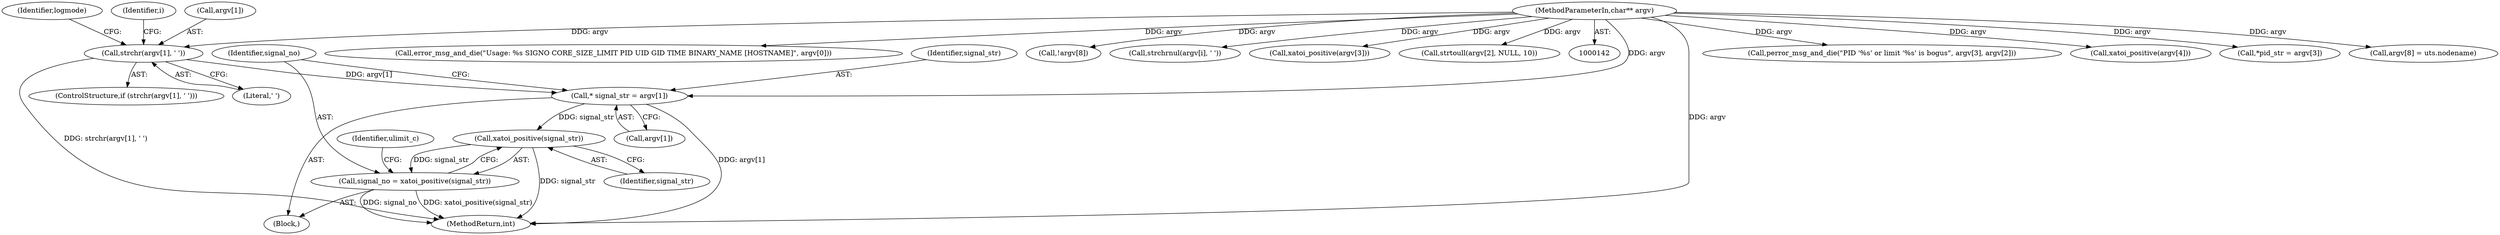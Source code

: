 digraph "0_abrt_4f2c1ddd3e3b81d2d5146b883115371f1cada9f9@pointer" {
"1000265" [label="(Call,xatoi_positive(signal_str))"];
"1000257" [label="(Call,* signal_str = argv[1])"];
"1000177" [label="(Call,strchr(argv[1], ' '))"];
"1000144" [label="(MethodParameterIn,char** argv)"];
"1000263" [label="(Call,signal_no = xatoi_positive(signal_str))"];
"1000204" [label="(Identifier,logmode)"];
"1000258" [label="(Identifier,signal_str)"];
"1000177" [label="(Call,strchr(argv[1], ' '))"];
"1000265" [label="(Call,xatoi_positive(signal_str))"];
"1000321" [label="(Call,perror_msg_and_die(\"PID '%s' or limit '%s' is bogus\", argv[3], argv[2]))"];
"1000310" [label="(Call,xatoi_positive(argv[4]))"];
"1000186" [label="(Identifier,i)"];
"1000295" [label="(Call,*pid_str = argv[3])"];
"1000264" [label="(Identifier,signal_no)"];
"1000354" [label="(Call,argv[8] = uts.nodename)"];
"1000257" [label="(Call,* signal_str = argv[1])"];
"1000269" [label="(Identifier,ulimit_c)"];
"1000266" [label="(Identifier,signal_str)"];
"1000145" [label="(Block,)"];
"1000171" [label="(Call,error_msg_and_die(\"Usage: %s SIGNO CORE_SIZE_LIMIT PID UID GID TIME BINARY_NAME [HOSTNAME]\", argv[0]))"];
"1000178" [label="(Call,argv[1])"];
"1000144" [label="(MethodParameterIn,char** argv)"];
"1000259" [label="(Call,argv[1])"];
"1001171" [label="(MethodReturn,int)"];
"1000176" [label="(ControlStructure,if (strchr(argv[1], ' ')))"];
"1000346" [label="(Call,!argv[8])"];
"1000196" [label="(Call,strchrnul(argv[i], ' '))"];
"1000303" [label="(Call,xatoi_positive(argv[3]))"];
"1000181" [label="(Literal,' ')"];
"1000270" [label="(Call,strtoull(argv[2], NULL, 10))"];
"1000263" [label="(Call,signal_no = xatoi_positive(signal_str))"];
"1000265" -> "1000263"  [label="AST: "];
"1000265" -> "1000266"  [label="CFG: "];
"1000266" -> "1000265"  [label="AST: "];
"1000263" -> "1000265"  [label="CFG: "];
"1000265" -> "1001171"  [label="DDG: signal_str"];
"1000265" -> "1000263"  [label="DDG: signal_str"];
"1000257" -> "1000265"  [label="DDG: signal_str"];
"1000257" -> "1000145"  [label="AST: "];
"1000257" -> "1000259"  [label="CFG: "];
"1000258" -> "1000257"  [label="AST: "];
"1000259" -> "1000257"  [label="AST: "];
"1000264" -> "1000257"  [label="CFG: "];
"1000257" -> "1001171"  [label="DDG: argv[1]"];
"1000177" -> "1000257"  [label="DDG: argv[1]"];
"1000144" -> "1000257"  [label="DDG: argv"];
"1000177" -> "1000176"  [label="AST: "];
"1000177" -> "1000181"  [label="CFG: "];
"1000178" -> "1000177"  [label="AST: "];
"1000181" -> "1000177"  [label="AST: "];
"1000186" -> "1000177"  [label="CFG: "];
"1000204" -> "1000177"  [label="CFG: "];
"1000177" -> "1001171"  [label="DDG: strchr(argv[1], ' ')"];
"1000144" -> "1000177"  [label="DDG: argv"];
"1000144" -> "1000142"  [label="AST: "];
"1000144" -> "1001171"  [label="DDG: argv"];
"1000144" -> "1000171"  [label="DDG: argv"];
"1000144" -> "1000196"  [label="DDG: argv"];
"1000144" -> "1000270"  [label="DDG: argv"];
"1000144" -> "1000295"  [label="DDG: argv"];
"1000144" -> "1000303"  [label="DDG: argv"];
"1000144" -> "1000310"  [label="DDG: argv"];
"1000144" -> "1000321"  [label="DDG: argv"];
"1000144" -> "1000346"  [label="DDG: argv"];
"1000144" -> "1000354"  [label="DDG: argv"];
"1000263" -> "1000145"  [label="AST: "];
"1000264" -> "1000263"  [label="AST: "];
"1000269" -> "1000263"  [label="CFG: "];
"1000263" -> "1001171"  [label="DDG: xatoi_positive(signal_str)"];
"1000263" -> "1001171"  [label="DDG: signal_no"];
}
